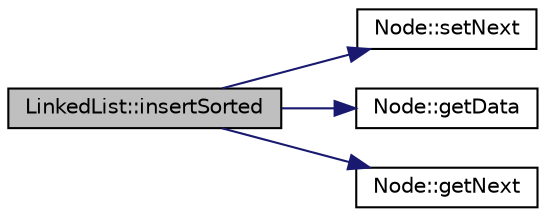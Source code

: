 digraph "LinkedList::insertSorted"
{
 // INTERACTIVE_SVG=YES
  edge [fontname="Helvetica",fontsize="10",labelfontname="Helvetica",labelfontsize="10"];
  node [fontname="Helvetica",fontsize="10",shape=record];
  rankdir="LR";
  Node96 [label="LinkedList::insertSorted",height=0.2,width=0.4,color="black", fillcolor="grey75", style="filled", fontcolor="black"];
  Node96 -> Node97 [color="midnightblue",fontsize="10",style="solid",fontname="Helvetica"];
  Node97 [label="Node::setNext",height=0.2,width=0.4,color="black", fillcolor="white", style="filled",URL="$class_node.html#a89b12aca90acdf6a8a547cbdab9b80a5"];
  Node96 -> Node98 [color="midnightblue",fontsize="10",style="solid",fontname="Helvetica"];
  Node98 [label="Node::getData",height=0.2,width=0.4,color="black", fillcolor="white", style="filled",URL="$class_node.html#aca98907146d5d0687f48bf8be9df9b7d"];
  Node96 -> Node99 [color="midnightblue",fontsize="10",style="solid",fontname="Helvetica"];
  Node99 [label="Node::getNext",height=0.2,width=0.4,color="black", fillcolor="white", style="filled",URL="$class_node.html#ae36639ff267d63e058ce309fde5a9913"];
}
